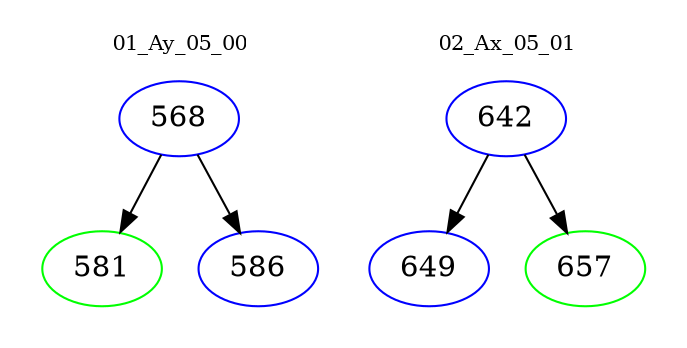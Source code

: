 digraph{
subgraph cluster_0 {
color = white
label = "01_Ay_05_00";
fontsize=10;
T0_568 [label="568", color="blue"]
T0_568 -> T0_581 [color="black"]
T0_581 [label="581", color="green"]
T0_568 -> T0_586 [color="black"]
T0_586 [label="586", color="blue"]
}
subgraph cluster_1 {
color = white
label = "02_Ax_05_01";
fontsize=10;
T1_642 [label="642", color="blue"]
T1_642 -> T1_649 [color="black"]
T1_649 [label="649", color="blue"]
T1_642 -> T1_657 [color="black"]
T1_657 [label="657", color="green"]
}
}
